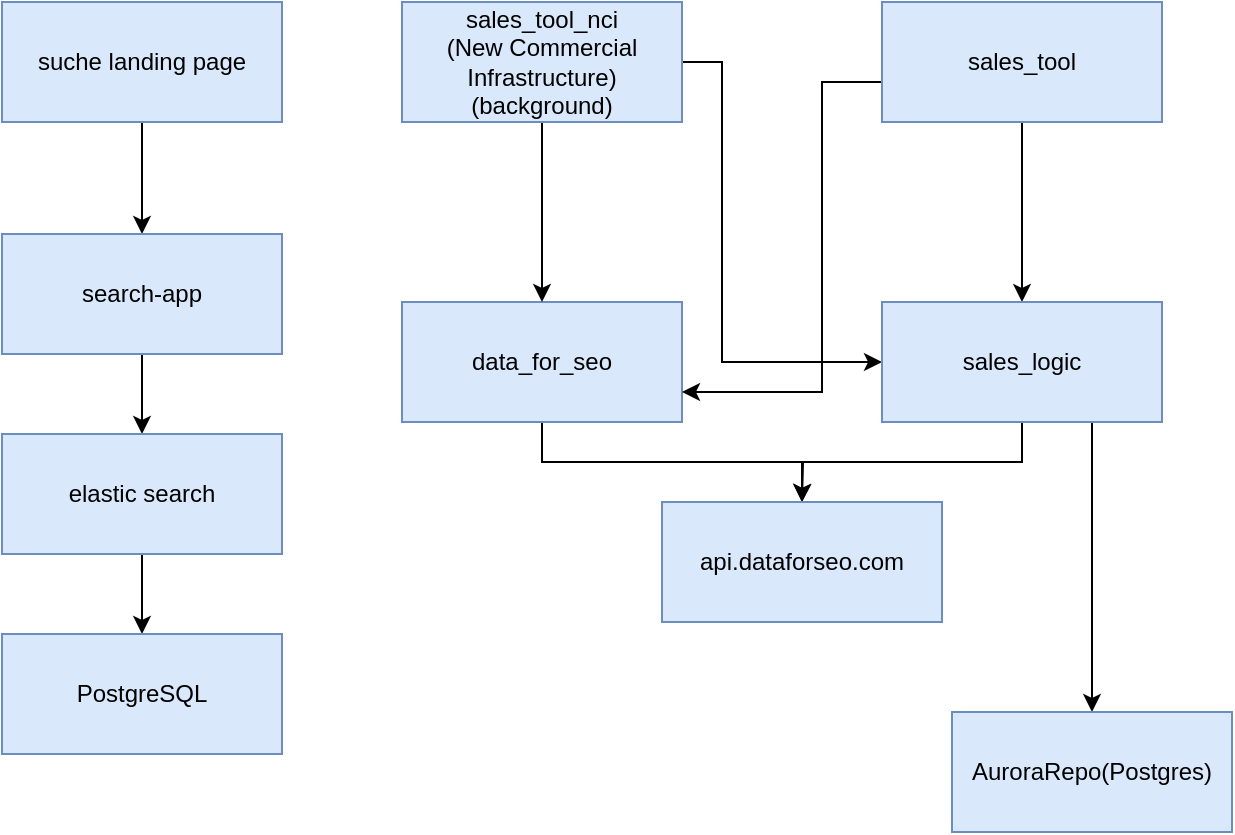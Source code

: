 <mxfile version="24.3.1" type="github">
  <diagram name="Page-1" id="efa7a0a1-bf9b-a30e-e6df-94a7791c09e9">
    <mxGraphModel dx="1434" dy="672" grid="1" gridSize="10" guides="1" tooltips="1" connect="1" arrows="1" fold="1" page="1" pageScale="1" pageWidth="826" pageHeight="1169" background="none" math="0" shadow="0">
      <root>
        <mxCell id="0" />
        <mxCell id="1" parent="0" />
        <mxCell id="BoenK5rsqblQoSDdwrWL-136" style="edgeStyle=orthogonalEdgeStyle;rounded=0;orthogonalLoop=1;jettySize=auto;html=1;exitX=0.5;exitY=1;exitDx=0;exitDy=0;entryX=0.5;entryY=0;entryDx=0;entryDy=0;" parent="1" source="BoenK5rsqblQoSDdwrWL-115" target="BoenK5rsqblQoSDdwrWL-117" edge="1">
          <mxGeometry relative="1" as="geometry" />
        </mxCell>
        <mxCell id="BoenK5rsqblQoSDdwrWL-115" value="suche landing page" style="rounded=0;whiteSpace=wrap;html=1;fillColor=#dae8fc;strokeColor=#6c8ebf;" parent="1" vertex="1">
          <mxGeometry x="150" y="54" width="140" height="60" as="geometry" />
        </mxCell>
        <mxCell id="BoenK5rsqblQoSDdwrWL-137" style="edgeStyle=orthogonalEdgeStyle;rounded=0;orthogonalLoop=1;jettySize=auto;html=1;exitX=0.5;exitY=1;exitDx=0;exitDy=0;entryX=0.5;entryY=0;entryDx=0;entryDy=0;" parent="1" source="BoenK5rsqblQoSDdwrWL-117" target="BoenK5rsqblQoSDdwrWL-119" edge="1">
          <mxGeometry relative="1" as="geometry" />
        </mxCell>
        <mxCell id="BoenK5rsqblQoSDdwrWL-117" value="search-app" style="rounded=0;whiteSpace=wrap;html=1;fillColor=#dae8fc;strokeColor=#6c8ebf;" parent="1" vertex="1">
          <mxGeometry x="150" y="170" width="140" height="60" as="geometry" />
        </mxCell>
        <mxCell id="BoenK5rsqblQoSDdwrWL-138" style="edgeStyle=orthogonalEdgeStyle;rounded=0;orthogonalLoop=1;jettySize=auto;html=1;exitX=0.5;exitY=1;exitDx=0;exitDy=0;entryX=0.5;entryY=0;entryDx=0;entryDy=0;" parent="1" source="BoenK5rsqblQoSDdwrWL-119" target="BoenK5rsqblQoSDdwrWL-120" edge="1">
          <mxGeometry relative="1" as="geometry" />
        </mxCell>
        <mxCell id="BoenK5rsqblQoSDdwrWL-119" value="elastic search" style="rounded=0;whiteSpace=wrap;html=1;fillColor=#dae8fc;strokeColor=#6c8ebf;" parent="1" vertex="1">
          <mxGeometry x="150" y="270" width="140" height="60" as="geometry" />
        </mxCell>
        <mxCell id="BoenK5rsqblQoSDdwrWL-120" value="PostgreSQL" style="rounded=0;whiteSpace=wrap;html=1;fillColor=#dae8fc;strokeColor=#6c8ebf;" parent="1" vertex="1">
          <mxGeometry x="150" y="370" width="140" height="60" as="geometry" />
        </mxCell>
        <mxCell id="Tpu-nOGl5Gwn2kse7SGc-8" style="edgeStyle=orthogonalEdgeStyle;rounded=0;orthogonalLoop=1;jettySize=auto;html=1;exitX=0.5;exitY=1;exitDx=0;exitDy=0;" edge="1" parent="1" source="Tpu-nOGl5Gwn2kse7SGc-1" target="Tpu-nOGl5Gwn2kse7SGc-7">
          <mxGeometry relative="1" as="geometry" />
        </mxCell>
        <mxCell id="Tpu-nOGl5Gwn2kse7SGc-1" value="data_for_seo" style="rounded=0;whiteSpace=wrap;html=1;fillColor=#dae8fc;strokeColor=#6c8ebf;" vertex="1" parent="1">
          <mxGeometry x="350" y="204" width="140" height="60" as="geometry" />
        </mxCell>
        <mxCell id="Tpu-nOGl5Gwn2kse7SGc-18" style="edgeStyle=orthogonalEdgeStyle;rounded=0;orthogonalLoop=1;jettySize=auto;html=1;exitX=0.5;exitY=1;exitDx=0;exitDy=0;entryX=0.5;entryY=0;entryDx=0;entryDy=0;" edge="1" parent="1" source="Tpu-nOGl5Gwn2kse7SGc-2" target="Tpu-nOGl5Gwn2kse7SGc-1">
          <mxGeometry relative="1" as="geometry" />
        </mxCell>
        <mxCell id="Tpu-nOGl5Gwn2kse7SGc-19" style="edgeStyle=orthogonalEdgeStyle;rounded=0;orthogonalLoop=1;jettySize=auto;html=1;exitX=1;exitY=0.5;exitDx=0;exitDy=0;entryX=0;entryY=0.5;entryDx=0;entryDy=0;" edge="1" parent="1" source="Tpu-nOGl5Gwn2kse7SGc-2" target="Tpu-nOGl5Gwn2kse7SGc-4">
          <mxGeometry relative="1" as="geometry">
            <Array as="points">
              <mxPoint x="510" y="84" />
              <mxPoint x="510" y="234" />
            </Array>
          </mxGeometry>
        </mxCell>
        <mxCell id="Tpu-nOGl5Gwn2kse7SGc-2" value="sales_tool_nci&lt;div&gt;(New Commercial Infrastructure)(background)&lt;/div&gt;" style="rounded=0;whiteSpace=wrap;html=1;fillColor=#dae8fc;strokeColor=#6c8ebf;" vertex="1" parent="1">
          <mxGeometry x="350" y="54" width="140" height="60" as="geometry" />
        </mxCell>
        <mxCell id="Tpu-nOGl5Gwn2kse7SGc-16" style="edgeStyle=orthogonalEdgeStyle;rounded=0;orthogonalLoop=1;jettySize=auto;html=1;exitX=0.5;exitY=1;exitDx=0;exitDy=0;entryX=0.5;entryY=0;entryDx=0;entryDy=0;" edge="1" parent="1" source="Tpu-nOGl5Gwn2kse7SGc-3" target="Tpu-nOGl5Gwn2kse7SGc-4">
          <mxGeometry relative="1" as="geometry" />
        </mxCell>
        <mxCell id="Tpu-nOGl5Gwn2kse7SGc-17" style="edgeStyle=orthogonalEdgeStyle;rounded=0;orthogonalLoop=1;jettySize=auto;html=1;exitX=0;exitY=0.5;exitDx=0;exitDy=0;entryX=1;entryY=0.75;entryDx=0;entryDy=0;" edge="1" parent="1" source="Tpu-nOGl5Gwn2kse7SGc-3" target="Tpu-nOGl5Gwn2kse7SGc-1">
          <mxGeometry relative="1" as="geometry">
            <Array as="points">
              <mxPoint x="590" y="94" />
              <mxPoint x="560" y="94" />
              <mxPoint x="560" y="249" />
            </Array>
          </mxGeometry>
        </mxCell>
        <mxCell id="Tpu-nOGl5Gwn2kse7SGc-3" value="sales_tool" style="rounded=0;whiteSpace=wrap;html=1;fillColor=#dae8fc;strokeColor=#6c8ebf;" vertex="1" parent="1">
          <mxGeometry x="590" y="54" width="140" height="60" as="geometry" />
        </mxCell>
        <mxCell id="Tpu-nOGl5Gwn2kse7SGc-9" style="edgeStyle=orthogonalEdgeStyle;rounded=0;orthogonalLoop=1;jettySize=auto;html=1;exitX=0.5;exitY=1;exitDx=0;exitDy=0;" edge="1" parent="1" source="Tpu-nOGl5Gwn2kse7SGc-4">
          <mxGeometry relative="1" as="geometry">
            <mxPoint x="550" y="304" as="targetPoint" />
          </mxGeometry>
        </mxCell>
        <mxCell id="Tpu-nOGl5Gwn2kse7SGc-22" style="edgeStyle=orthogonalEdgeStyle;rounded=0;orthogonalLoop=1;jettySize=auto;html=1;exitX=0.75;exitY=1;exitDx=0;exitDy=0;" edge="1" parent="1" source="Tpu-nOGl5Gwn2kse7SGc-4" target="Tpu-nOGl5Gwn2kse7SGc-20">
          <mxGeometry relative="1" as="geometry" />
        </mxCell>
        <mxCell id="Tpu-nOGl5Gwn2kse7SGc-4" value="sales_logic" style="rounded=0;whiteSpace=wrap;html=1;fillColor=#dae8fc;strokeColor=#6c8ebf;" vertex="1" parent="1">
          <mxGeometry x="590" y="204" width="140" height="60" as="geometry" />
        </mxCell>
        <mxCell id="Tpu-nOGl5Gwn2kse7SGc-7" value="api.dataforseo.com" style="rounded=0;whiteSpace=wrap;html=1;fillColor=#dae8fc;strokeColor=#6c8ebf;" vertex="1" parent="1">
          <mxGeometry x="480" y="304" width="140" height="60" as="geometry" />
        </mxCell>
        <mxCell id="Tpu-nOGl5Gwn2kse7SGc-20" value="&lt;div&gt;AuroraRepo(Postgres)&lt;br&gt;&lt;/div&gt;" style="rounded=0;whiteSpace=wrap;html=1;fillColor=#dae8fc;strokeColor=#6c8ebf;" vertex="1" parent="1">
          <mxGeometry x="625" y="409" width="140" height="60" as="geometry" />
        </mxCell>
      </root>
    </mxGraphModel>
  </diagram>
</mxfile>
